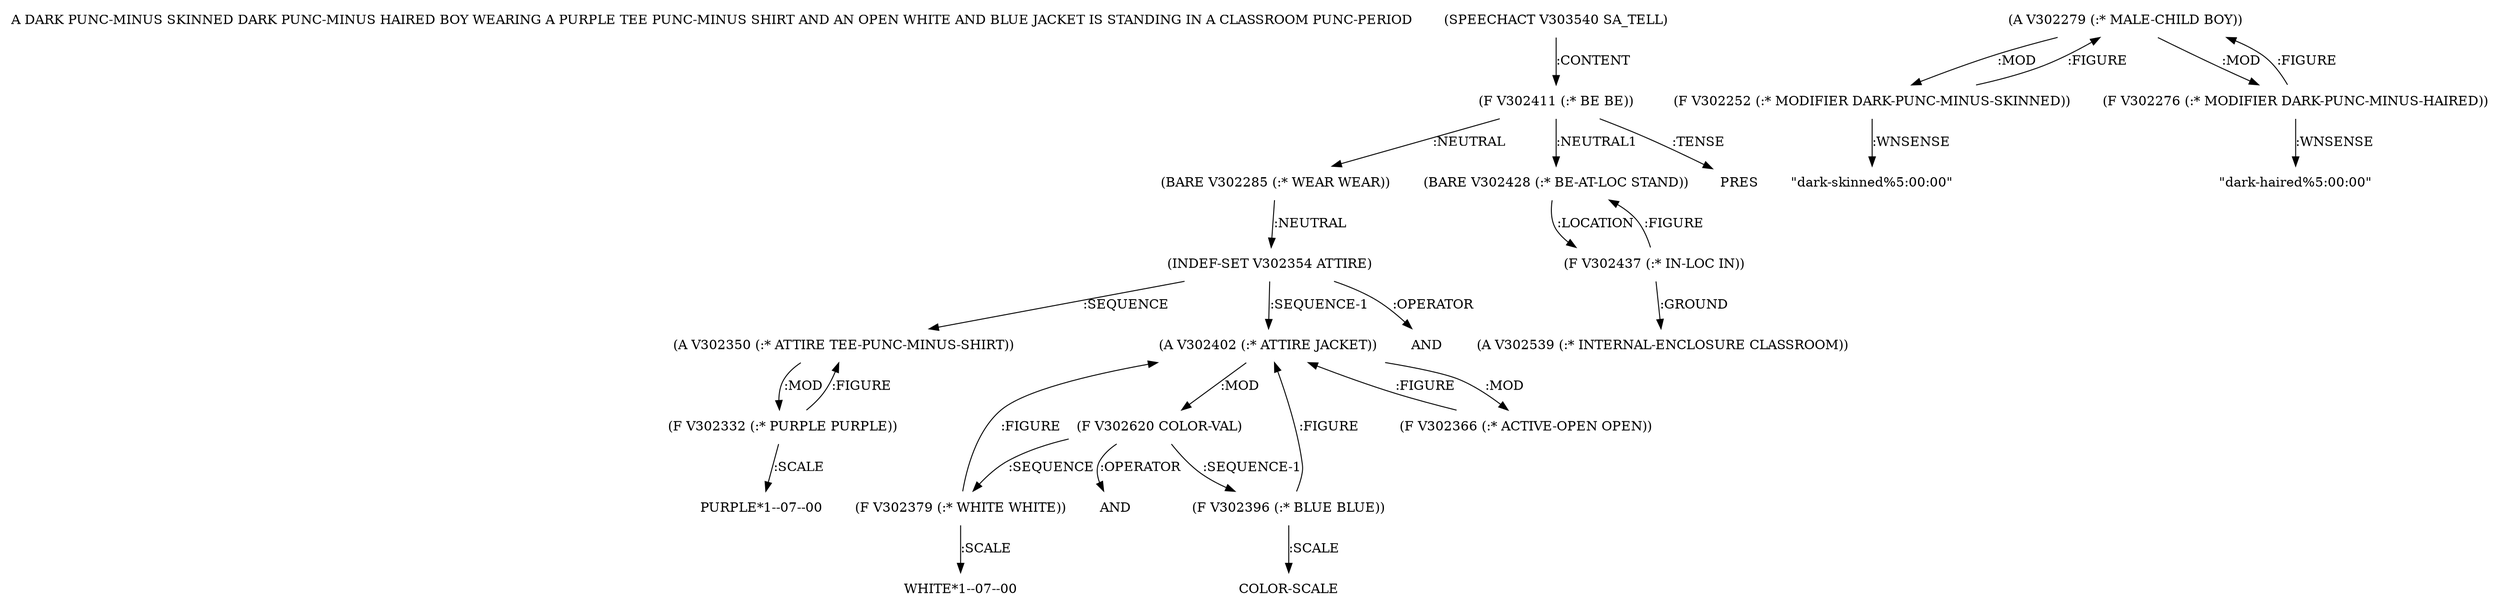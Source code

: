 digraph Terms {
  node [shape=none]
  "A DARK PUNC-MINUS SKINNED DARK PUNC-MINUS HAIRED BOY WEARING A PURPLE TEE PUNC-MINUS SHIRT AND AN OPEN WHITE AND BLUE JACKET IS STANDING IN A CLASSROOM PUNC-PERIOD"
  "V303540" [label="(SPEECHACT V303540 SA_TELL)"]
  "V303540" -> "V302411" [label=":CONTENT"]
  "V302411" [label="(F V302411 (:* BE BE))"]
  "V302411" -> "V302285" [label=":NEUTRAL"]
  "V302411" -> "V302428" [label=":NEUTRAL1"]
  "V302411" -> "NT313200" [label=":TENSE"]
  "NT313200" [label="PRES"]
  "V302285" [label="(BARE V302285 (:* WEAR WEAR))"]
  "V302285" -> "V302354" [label=":NEUTRAL"]
  "V302354" [label="(INDEF-SET V302354 ATTIRE)"]
  "V302354" -> "NT313201" [label=":OPERATOR"]
  "NT313201" [label="AND"]
  "V302354" -> "V302350" [label=":SEQUENCE"]
  "V302354" -> "V302402" [label=":SEQUENCE-1"]
  "V302350" [label="(A V302350 (:* ATTIRE TEE-PUNC-MINUS-SHIRT))"]
  "V302350" -> "V302332" [label=":MOD"]
  "V302332" [label="(F V302332 (:* PURPLE PURPLE))"]
  "V302332" -> "V302350" [label=":FIGURE"]
  "V302332" -> "NT313202" [label=":SCALE"]
  "NT313202" [label="PURPLE*1--07--00"]
  "V302402" [label="(A V302402 (:* ATTIRE JACKET))"]
  "V302402" -> "V302366" [label=":MOD"]
  "V302402" -> "V302620" [label=":MOD"]
  "V302366" [label="(F V302366 (:* ACTIVE-OPEN OPEN))"]
  "V302366" -> "V302402" [label=":FIGURE"]
  "V302620" [label="(F V302620 COLOR-VAL)"]
  "V302620" -> "V302379" [label=":SEQUENCE"]
  "V302620" -> "V302396" [label=":SEQUENCE-1"]
  "V302620" -> "NT313203" [label=":OPERATOR"]
  "NT313203" [label="AND"]
  "V302379" [label="(F V302379 (:* WHITE WHITE))"]
  "V302379" -> "V302402" [label=":FIGURE"]
  "V302379" -> "NT313204" [label=":SCALE"]
  "NT313204" [label="WHITE*1--07--00"]
  "V302396" [label="(F V302396 (:* BLUE BLUE))"]
  "V302396" -> "V302402" [label=":FIGURE"]
  "V302396" -> "NT313205" [label=":SCALE"]
  "NT313205" [label="COLOR-SCALE"]
  "V302428" [label="(BARE V302428 (:* BE-AT-LOC STAND))"]
  "V302428" -> "V302437" [label=":LOCATION"]
  "V302437" [label="(F V302437 (:* IN-LOC IN))"]
  "V302437" -> "V302539" [label=":GROUND"]
  "V302437" -> "V302428" [label=":FIGURE"]
  "V302539" [label="(A V302539 (:* INTERNAL-ENCLOSURE CLASSROOM))"]
  "V302279" [label="(A V302279 (:* MALE-CHILD BOY))"]
  "V302279" -> "V302252" [label=":MOD"]
  "V302279" -> "V302276" [label=":MOD"]
  "V302252" [label="(F V302252 (:* MODIFIER DARK-PUNC-MINUS-SKINNED))"]
  "V302252" -> "V302279" [label=":FIGURE"]
  "V302252" -> "NT313206" [label=":WNSENSE"]
  "NT313206" [label="\"dark-skinned%5:00:00\""]
  "V302276" [label="(F V302276 (:* MODIFIER DARK-PUNC-MINUS-HAIRED))"]
  "V302276" -> "V302279" [label=":FIGURE"]
  "V302276" -> "NT313207" [label=":WNSENSE"]
  "NT313207" [label="\"dark-haired%5:00:00\""]
}
